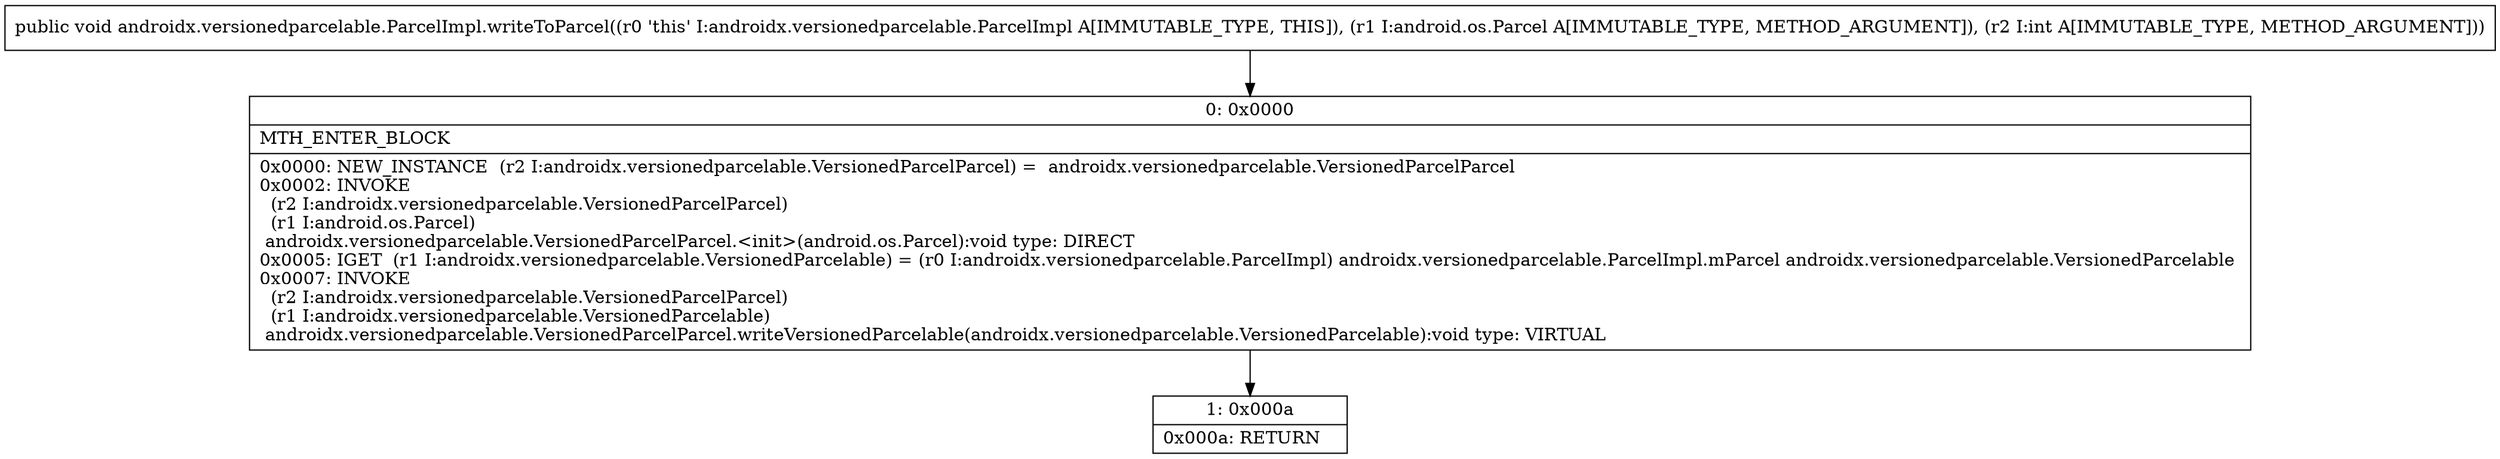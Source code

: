 digraph "CFG forandroidx.versionedparcelable.ParcelImpl.writeToParcel(Landroid\/os\/Parcel;I)V" {
Node_0 [shape=record,label="{0\:\ 0x0000|MTH_ENTER_BLOCK\l|0x0000: NEW_INSTANCE  (r2 I:androidx.versionedparcelable.VersionedParcelParcel) =  androidx.versionedparcelable.VersionedParcelParcel \l0x0002: INVOKE  \l  (r2 I:androidx.versionedparcelable.VersionedParcelParcel)\l  (r1 I:android.os.Parcel)\l androidx.versionedparcelable.VersionedParcelParcel.\<init\>(android.os.Parcel):void type: DIRECT \l0x0005: IGET  (r1 I:androidx.versionedparcelable.VersionedParcelable) = (r0 I:androidx.versionedparcelable.ParcelImpl) androidx.versionedparcelable.ParcelImpl.mParcel androidx.versionedparcelable.VersionedParcelable \l0x0007: INVOKE  \l  (r2 I:androidx.versionedparcelable.VersionedParcelParcel)\l  (r1 I:androidx.versionedparcelable.VersionedParcelable)\l androidx.versionedparcelable.VersionedParcelParcel.writeVersionedParcelable(androidx.versionedparcelable.VersionedParcelable):void type: VIRTUAL \l}"];
Node_1 [shape=record,label="{1\:\ 0x000a|0x000a: RETURN   \l}"];
MethodNode[shape=record,label="{public void androidx.versionedparcelable.ParcelImpl.writeToParcel((r0 'this' I:androidx.versionedparcelable.ParcelImpl A[IMMUTABLE_TYPE, THIS]), (r1 I:android.os.Parcel A[IMMUTABLE_TYPE, METHOD_ARGUMENT]), (r2 I:int A[IMMUTABLE_TYPE, METHOD_ARGUMENT])) }"];
MethodNode -> Node_0;
Node_0 -> Node_1;
}

